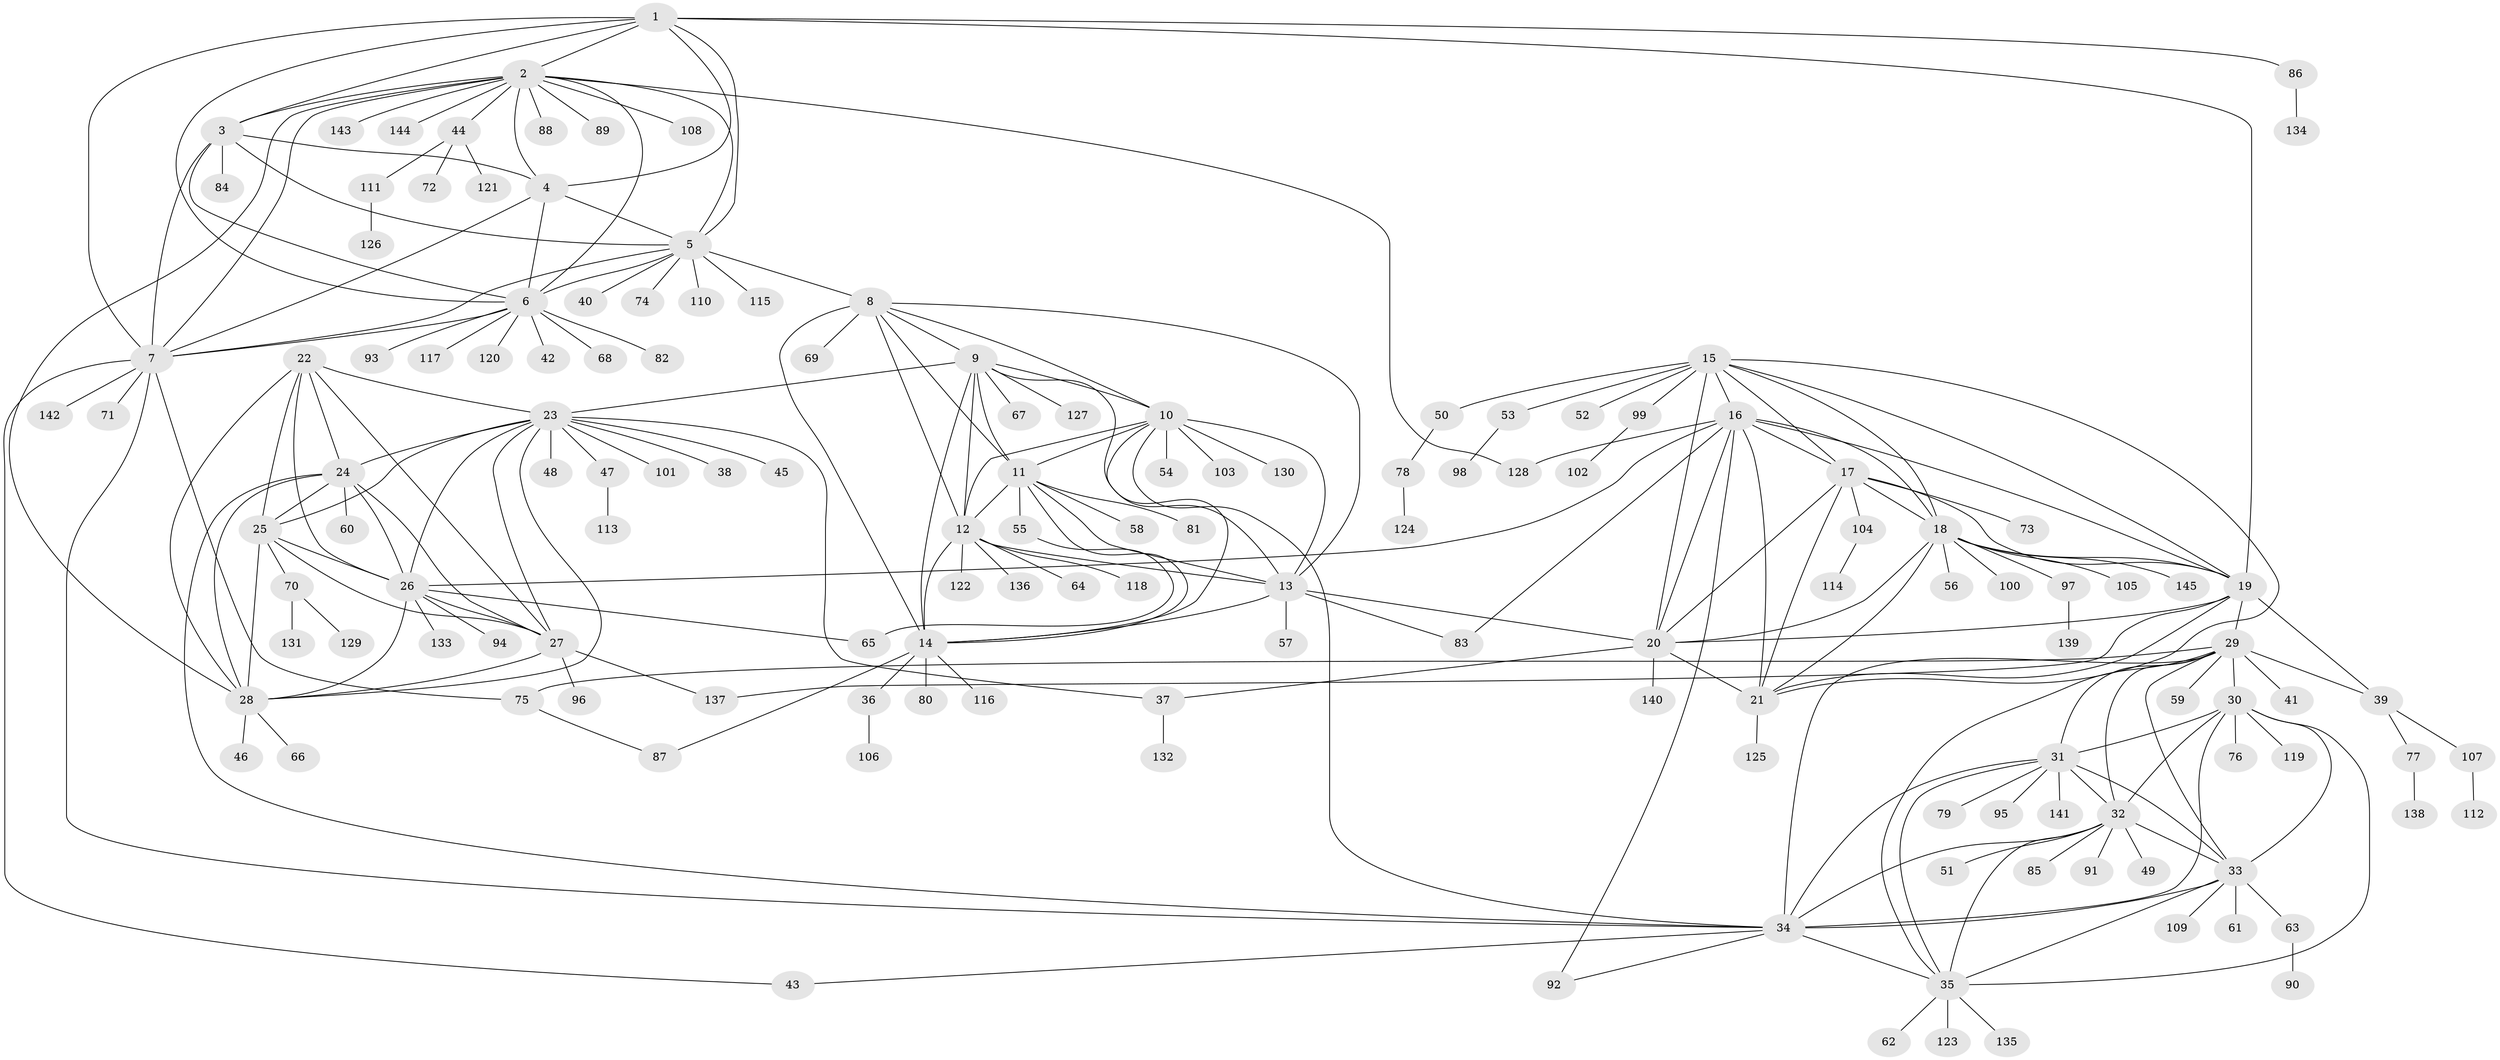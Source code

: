 // coarse degree distribution, {6: 0.034782608695652174, 17: 0.008695652173913044, 4: 0.008695652173913044, 8: 0.043478260869565216, 9: 0.043478260869565216, 7: 0.02608695652173913, 19: 0.008695652173913044, 10: 0.034782608695652174, 5: 0.008695652173913044, 15: 0.008695652173913044, 12: 0.008695652173913044, 11: 0.017391304347826087, 1: 0.591304347826087, 2: 0.1391304347826087, 3: 0.017391304347826087}
// Generated by graph-tools (version 1.1) at 2025/52/02/27/25 19:52:22]
// undirected, 145 vertices, 235 edges
graph export_dot {
graph [start="1"]
  node [color=gray90,style=filled];
  1;
  2;
  3;
  4;
  5;
  6;
  7;
  8;
  9;
  10;
  11;
  12;
  13;
  14;
  15;
  16;
  17;
  18;
  19;
  20;
  21;
  22;
  23;
  24;
  25;
  26;
  27;
  28;
  29;
  30;
  31;
  32;
  33;
  34;
  35;
  36;
  37;
  38;
  39;
  40;
  41;
  42;
  43;
  44;
  45;
  46;
  47;
  48;
  49;
  50;
  51;
  52;
  53;
  54;
  55;
  56;
  57;
  58;
  59;
  60;
  61;
  62;
  63;
  64;
  65;
  66;
  67;
  68;
  69;
  70;
  71;
  72;
  73;
  74;
  75;
  76;
  77;
  78;
  79;
  80;
  81;
  82;
  83;
  84;
  85;
  86;
  87;
  88;
  89;
  90;
  91;
  92;
  93;
  94;
  95;
  96;
  97;
  98;
  99;
  100;
  101;
  102;
  103;
  104;
  105;
  106;
  107;
  108;
  109;
  110;
  111;
  112;
  113;
  114;
  115;
  116;
  117;
  118;
  119;
  120;
  121;
  122;
  123;
  124;
  125;
  126;
  127;
  128;
  129;
  130;
  131;
  132;
  133;
  134;
  135;
  136;
  137;
  138;
  139;
  140;
  141;
  142;
  143;
  144;
  145;
  1 -- 2;
  1 -- 3;
  1 -- 4;
  1 -- 5;
  1 -- 6;
  1 -- 7;
  1 -- 19;
  1 -- 86;
  2 -- 3;
  2 -- 4;
  2 -- 5;
  2 -- 6;
  2 -- 7;
  2 -- 28;
  2 -- 44;
  2 -- 88;
  2 -- 89;
  2 -- 108;
  2 -- 128;
  2 -- 143;
  2 -- 144;
  3 -- 4;
  3 -- 5;
  3 -- 6;
  3 -- 7;
  3 -- 84;
  4 -- 5;
  4 -- 6;
  4 -- 7;
  5 -- 6;
  5 -- 7;
  5 -- 8;
  5 -- 40;
  5 -- 74;
  5 -- 110;
  5 -- 115;
  6 -- 7;
  6 -- 42;
  6 -- 68;
  6 -- 82;
  6 -- 93;
  6 -- 117;
  6 -- 120;
  7 -- 34;
  7 -- 43;
  7 -- 71;
  7 -- 75;
  7 -- 142;
  8 -- 9;
  8 -- 10;
  8 -- 11;
  8 -- 12;
  8 -- 13;
  8 -- 14;
  8 -- 69;
  9 -- 10;
  9 -- 11;
  9 -- 12;
  9 -- 13;
  9 -- 14;
  9 -- 23;
  9 -- 67;
  9 -- 127;
  10 -- 11;
  10 -- 12;
  10 -- 13;
  10 -- 14;
  10 -- 34;
  10 -- 54;
  10 -- 103;
  10 -- 130;
  11 -- 12;
  11 -- 13;
  11 -- 14;
  11 -- 55;
  11 -- 58;
  11 -- 81;
  12 -- 13;
  12 -- 14;
  12 -- 64;
  12 -- 118;
  12 -- 122;
  12 -- 136;
  13 -- 14;
  13 -- 20;
  13 -- 57;
  13 -- 83;
  14 -- 36;
  14 -- 80;
  14 -- 87;
  14 -- 116;
  15 -- 16;
  15 -- 17;
  15 -- 18;
  15 -- 19;
  15 -- 20;
  15 -- 21;
  15 -- 50;
  15 -- 52;
  15 -- 53;
  15 -- 99;
  16 -- 17;
  16 -- 18;
  16 -- 19;
  16 -- 20;
  16 -- 21;
  16 -- 26;
  16 -- 83;
  16 -- 92;
  16 -- 128;
  17 -- 18;
  17 -- 19;
  17 -- 20;
  17 -- 21;
  17 -- 73;
  17 -- 104;
  18 -- 19;
  18 -- 20;
  18 -- 21;
  18 -- 56;
  18 -- 97;
  18 -- 100;
  18 -- 105;
  18 -- 145;
  19 -- 20;
  19 -- 21;
  19 -- 29;
  19 -- 39;
  19 -- 137;
  20 -- 21;
  20 -- 37;
  20 -- 140;
  21 -- 125;
  22 -- 23;
  22 -- 24;
  22 -- 25;
  22 -- 26;
  22 -- 27;
  22 -- 28;
  23 -- 24;
  23 -- 25;
  23 -- 26;
  23 -- 27;
  23 -- 28;
  23 -- 37;
  23 -- 38;
  23 -- 45;
  23 -- 47;
  23 -- 48;
  23 -- 101;
  24 -- 25;
  24 -- 26;
  24 -- 27;
  24 -- 28;
  24 -- 34;
  24 -- 60;
  25 -- 26;
  25 -- 27;
  25 -- 28;
  25 -- 70;
  26 -- 27;
  26 -- 28;
  26 -- 65;
  26 -- 94;
  26 -- 133;
  27 -- 28;
  27 -- 96;
  27 -- 137;
  28 -- 46;
  28 -- 66;
  29 -- 30;
  29 -- 31;
  29 -- 32;
  29 -- 33;
  29 -- 34;
  29 -- 35;
  29 -- 39;
  29 -- 41;
  29 -- 59;
  29 -- 75;
  30 -- 31;
  30 -- 32;
  30 -- 33;
  30 -- 34;
  30 -- 35;
  30 -- 76;
  30 -- 119;
  31 -- 32;
  31 -- 33;
  31 -- 34;
  31 -- 35;
  31 -- 79;
  31 -- 95;
  31 -- 141;
  32 -- 33;
  32 -- 34;
  32 -- 35;
  32 -- 49;
  32 -- 51;
  32 -- 85;
  32 -- 91;
  33 -- 34;
  33 -- 35;
  33 -- 61;
  33 -- 63;
  33 -- 109;
  34 -- 35;
  34 -- 43;
  34 -- 92;
  35 -- 62;
  35 -- 123;
  35 -- 135;
  36 -- 106;
  37 -- 132;
  39 -- 77;
  39 -- 107;
  44 -- 72;
  44 -- 111;
  44 -- 121;
  47 -- 113;
  50 -- 78;
  53 -- 98;
  55 -- 65;
  63 -- 90;
  70 -- 129;
  70 -- 131;
  75 -- 87;
  77 -- 138;
  78 -- 124;
  86 -- 134;
  97 -- 139;
  99 -- 102;
  104 -- 114;
  107 -- 112;
  111 -- 126;
}
